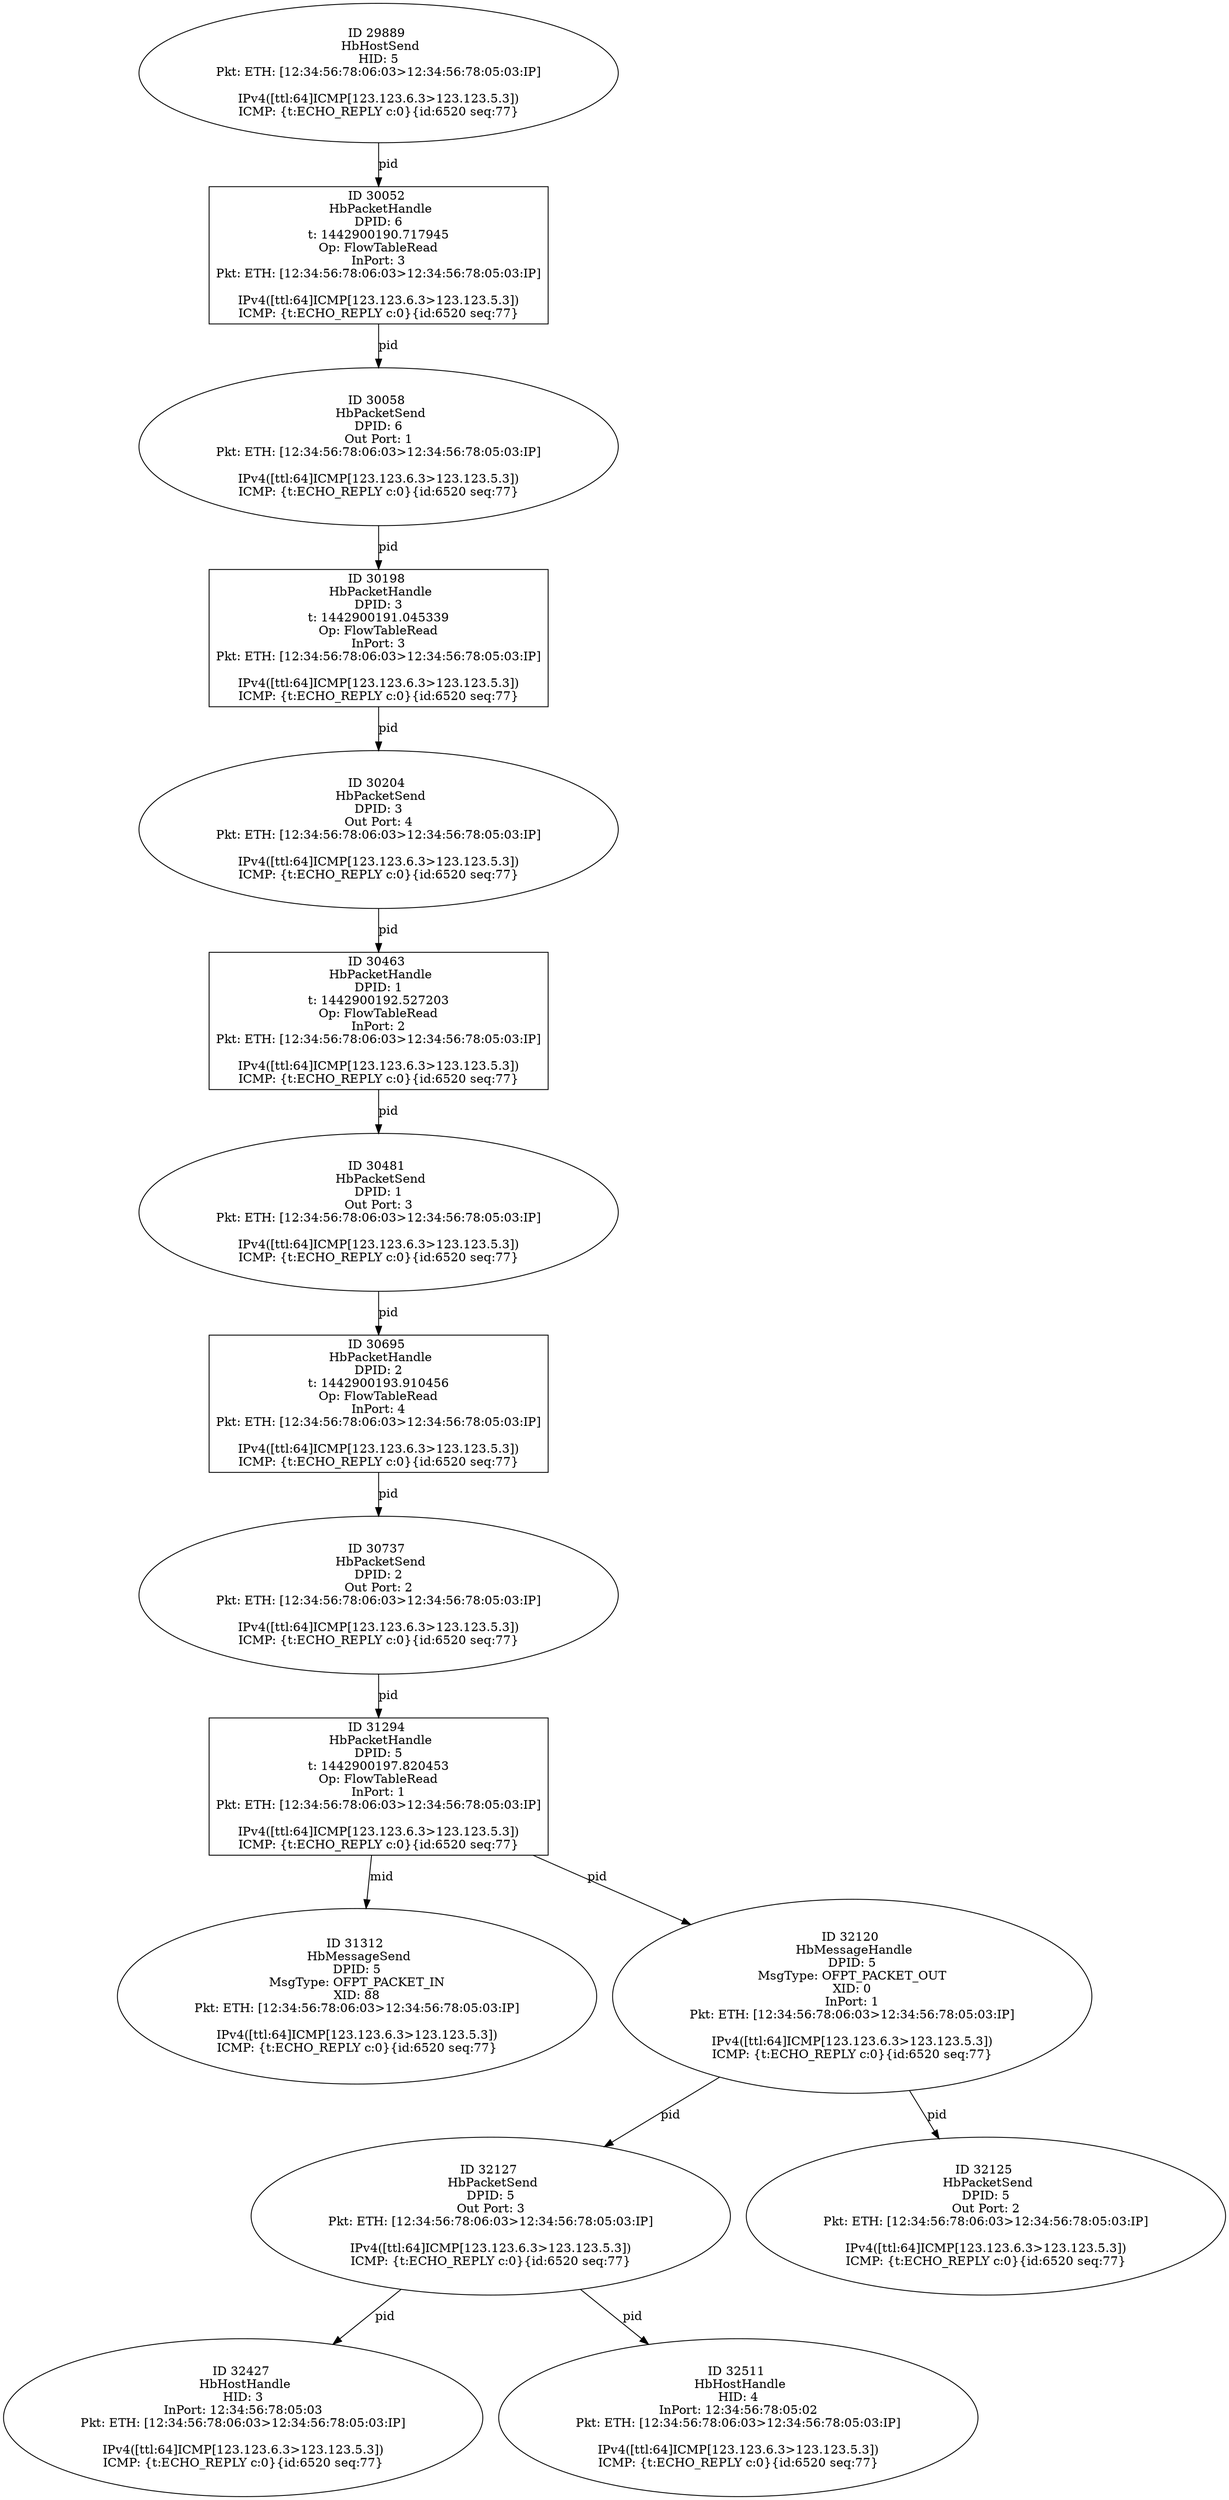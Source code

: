 strict digraph G {
29889 [shape=oval, event=<hb_events.HbHostSend object at 0x10e1d7b50>, label="ID 29889 
 HbHostSend
HID: 5
Pkt: ETH: [12:34:56:78:06:03>12:34:56:78:05:03:IP]

IPv4([ttl:64]ICMP[123.123.6.3>123.123.5.3])
ICMP: {t:ECHO_REPLY c:0}{id:6520 seq:77}"];
30052 [shape=box, event=<hb_events.HbPacketHandle object at 0x10e280890>, label="ID 30052 
 HbPacketHandle
DPID: 6
t: 1442900190.717945
Op: FlowTableRead
InPort: 3
Pkt: ETH: [12:34:56:78:06:03>12:34:56:78:05:03:IP]

IPv4([ttl:64]ICMP[123.123.6.3>123.123.5.3])
ICMP: {t:ECHO_REPLY c:0}{id:6520 seq:77}"];
30695 [shape=box, event=<hb_events.HbPacketHandle object at 0x10e6c5050>, label="ID 30695 
 HbPacketHandle
DPID: 2
t: 1442900193.910456
Op: FlowTableRead
InPort: 4
Pkt: ETH: [12:34:56:78:06:03>12:34:56:78:05:03:IP]

IPv4([ttl:64]ICMP[123.123.6.3>123.123.5.3])
ICMP: {t:ECHO_REPLY c:0}{id:6520 seq:77}"];
30058 [shape=oval, event=<hb_events.HbPacketSend object at 0x10e2cc550>, label="ID 30058 
 HbPacketSend
DPID: 6
Out Port: 1
Pkt: ETH: [12:34:56:78:06:03>12:34:56:78:05:03:IP]

IPv4([ttl:64]ICMP[123.123.6.3>123.123.5.3])
ICMP: {t:ECHO_REPLY c:0}{id:6520 seq:77}"];
32427 [shape=oval, event=<hb_events.HbHostHandle object at 0x10eb26650>, label="ID 32427 
 HbHostHandle
HID: 3
InPort: 12:34:56:78:05:03
Pkt: ETH: [12:34:56:78:06:03>12:34:56:78:05:03:IP]

IPv4([ttl:64]ICMP[123.123.6.3>123.123.5.3])
ICMP: {t:ECHO_REPLY c:0}{id:6520 seq:77}"];
31312 [shape=oval, event=<hb_events.HbMessageSend object at 0x10e8bff90>, label="ID 31312 
 HbMessageSend
DPID: 5
MsgType: OFPT_PACKET_IN
XID: 88
Pkt: ETH: [12:34:56:78:06:03>12:34:56:78:05:03:IP]

IPv4([ttl:64]ICMP[123.123.6.3>123.123.5.3])
ICMP: {t:ECHO_REPLY c:0}{id:6520 seq:77}"];
30481 [shape=oval, event=<hb_events.HbPacketSend object at 0x10e4d8a50>, label="ID 30481 
 HbPacketSend
DPID: 1
Out Port: 3
Pkt: ETH: [12:34:56:78:06:03>12:34:56:78:05:03:IP]

IPv4([ttl:64]ICMP[123.123.6.3>123.123.5.3])
ICMP: {t:ECHO_REPLY c:0}{id:6520 seq:77}"];
30737 [shape=oval, event=<hb_events.HbPacketSend object at 0x10e63ff50>, label="ID 30737 
 HbPacketSend
DPID: 2
Out Port: 2
Pkt: ETH: [12:34:56:78:06:03>12:34:56:78:05:03:IP]

IPv4([ttl:64]ICMP[123.123.6.3>123.123.5.3])
ICMP: {t:ECHO_REPLY c:0}{id:6520 seq:77}"];
30198 [shape=box, event=<hb_events.HbPacketHandle object at 0x10e38add0>, label="ID 30198 
 HbPacketHandle
DPID: 3
t: 1442900191.045339
Op: FlowTableRead
InPort: 3
Pkt: ETH: [12:34:56:78:06:03>12:34:56:78:05:03:IP]

IPv4([ttl:64]ICMP[123.123.6.3>123.123.5.3])
ICMP: {t:ECHO_REPLY c:0}{id:6520 seq:77}"];
32120 [shape=oval, event=<hb_events.HbMessageHandle object at 0x10eac1350>, label="ID 32120 
 HbMessageHandle
DPID: 5
MsgType: OFPT_PACKET_OUT
XID: 0
InPort: 1
Pkt: ETH: [12:34:56:78:06:03>12:34:56:78:05:03:IP]

IPv4([ttl:64]ICMP[123.123.6.3>123.123.5.3])
ICMP: {t:ECHO_REPLY c:0}{id:6520 seq:77}"];
30463 [shape=box, event=<hb_events.HbPacketHandle object at 0x10e4d8390>, label="ID 30463 
 HbPacketHandle
DPID: 1
t: 1442900192.527203
Op: FlowTableRead
InPort: 2
Pkt: ETH: [12:34:56:78:06:03>12:34:56:78:05:03:IP]

IPv4([ttl:64]ICMP[123.123.6.3>123.123.5.3])
ICMP: {t:ECHO_REPLY c:0}{id:6520 seq:77}"];
32127 [shape=oval, event=<hb_events.HbPacketSend object at 0x10eac1cd0>, label="ID 32127 
 HbPacketSend
DPID: 5
Out Port: 3
Pkt: ETH: [12:34:56:78:06:03>12:34:56:78:05:03:IP]

IPv4([ttl:64]ICMP[123.123.6.3>123.123.5.3])
ICMP: {t:ECHO_REPLY c:0}{id:6520 seq:77}"];
30204 [shape=oval, event=<hb_events.HbPacketSend object at 0x10e34ca90>, label="ID 30204 
 HbPacketSend
DPID: 3
Out Port: 4
Pkt: ETH: [12:34:56:78:06:03>12:34:56:78:05:03:IP]

IPv4([ttl:64]ICMP[123.123.6.3>123.123.5.3])
ICMP: {t:ECHO_REPLY c:0}{id:6520 seq:77}"];
32125 [shape=oval, event=<hb_events.HbPacketSend object at 0x10eac1a90>, label="ID 32125 
 HbPacketSend
DPID: 5
Out Port: 2
Pkt: ETH: [12:34:56:78:06:03>12:34:56:78:05:03:IP]

IPv4([ttl:64]ICMP[123.123.6.3>123.123.5.3])
ICMP: {t:ECHO_REPLY c:0}{id:6520 seq:77}"];
31294 [shape=box, event=<hb_events.HbPacketHandle object at 0x10e8bf790>, label="ID 31294 
 HbPacketHandle
DPID: 5
t: 1442900197.820453
Op: FlowTableRead
InPort: 1
Pkt: ETH: [12:34:56:78:06:03>12:34:56:78:05:03:IP]

IPv4([ttl:64]ICMP[123.123.6.3>123.123.5.3])
ICMP: {t:ECHO_REPLY c:0}{id:6520 seq:77}"];
32511 [shape=oval, event=<hb_events.HbHostHandle object at 0x10eb4ab50>, label="ID 32511 
 HbHostHandle
HID: 4
InPort: 12:34:56:78:05:02
Pkt: ETH: [12:34:56:78:06:03>12:34:56:78:05:03:IP]

IPv4([ttl:64]ICMP[123.123.6.3>123.123.5.3])
ICMP: {t:ECHO_REPLY c:0}{id:6520 seq:77}"];
29889 -> 30052  [rel=pid, label=pid];
30052 -> 30058  [rel=pid, label=pid];
30695 -> 30737  [rel=pid, label=pid];
30058 -> 30198  [rel=pid, label=pid];
30481 -> 30695  [rel=pid, label=pid];
30737 -> 31294  [rel=pid, label=pid];
30198 -> 30204  [rel=pid, label=pid];
32120 -> 32125  [rel=pid, label=pid];
32120 -> 32127  [rel=pid, label=pid];
32127 -> 32427  [rel=pid, label=pid];
32127 -> 32511  [rel=pid, label=pid];
30204 -> 30463  [rel=pid, label=pid];
31294 -> 31312  [rel=mid, label=mid];
31294 -> 32120  [rel=pid, label=pid];
30463 -> 30481  [rel=pid, label=pid];
}
